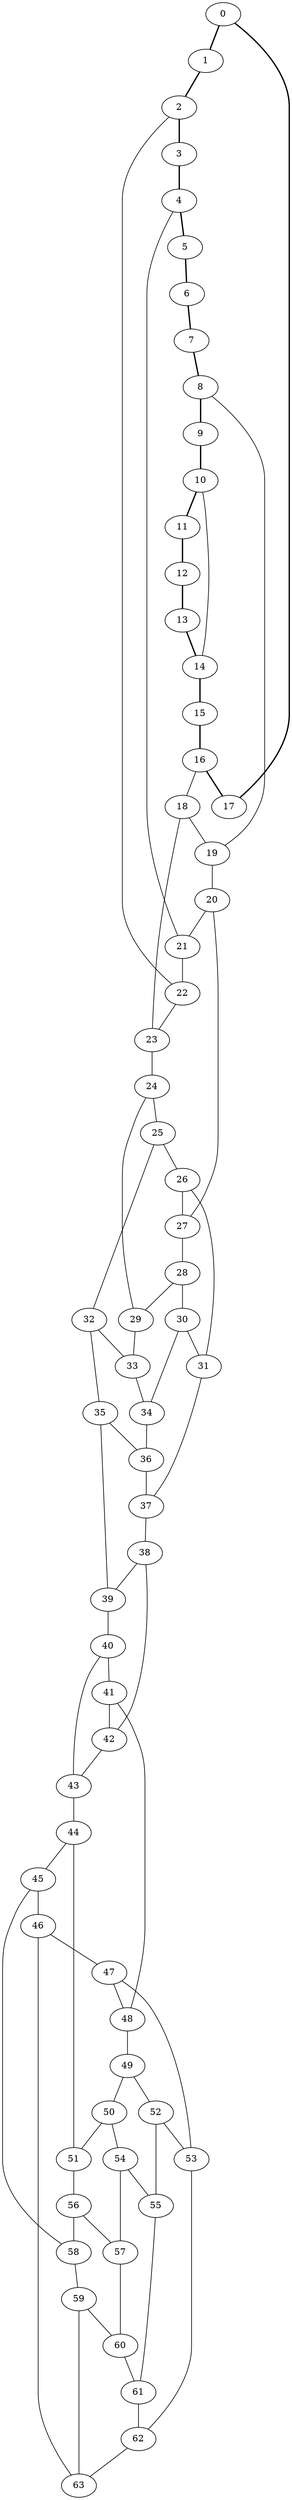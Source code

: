 //Inside of this graph isn't 3-connected
graph G {
0 [ pos = " 18.50,0.00!" ];
0 -- 1[style=bold];
0 -- 17[style=bold];
1 [ pos = " 17.38,6.33!" ];
1 -- 2[style=bold];
2 [ pos = " 14.17,11.89!" ];
2 -- 3[style=bold];
2 -- 22;
3 [ pos = " 9.25,16.02!" ];
3 -- 4[style=bold];
4 [ pos = " 3.21,18.22!" ];
4 -- 5[style=bold];
4 -- 21;
5 [ pos = " -3.21,18.22!" ];
5 -- 6[style=bold];
6 [ pos = " -9.25,16.02!" ];
6 -- 7[style=bold];
7 [ pos = " -14.17,11.89!" ];
7 -- 8[style=bold];
8 [ pos = " -17.38,6.33!" ];
8 -- 9[style=bold];
8 -- 19;
9 [ pos = " -18.50,0.00!" ];
9 -- 10[style=bold];
10 [ pos = " -17.38,-6.33!" ];
10 -- 11[style=bold];
10 -- 14;
11 [ pos = " -14.17,-11.89!" ];
11 -- 12[style=bold];
12 [ pos = " -9.25,-16.02!" ];
12 -- 13[style=bold];
13 [ pos = " -3.21,-18.22!" ];
13 -- 14[style=bold];
14 [ pos = " 3.21,-18.22!" ];
14 -- 15[style=bold];
15 [ pos = " 9.25,-16.02!" ];
15 -- 16[style=bold];
16 [ pos = " 14.17,-11.89!" ];
16 -- 17[style=bold];
16 -- 18;
17 [ pos = " 17.38,-6.33!" ];
18 -- 19;
18 -- 23;
19 -- 20;
20 -- 21;
20 -- 27;
21 -- 22;
22 -- 23;
23 -- 24;
24 -- 25;
24 -- 29;
25 -- 26;
25 -- 32;
26 -- 27;
26 -- 31;
27 -- 28;
28 -- 29;
28 -- 30;
29 -- 33;
30 -- 31;
30 -- 34;
31 -- 37;
32 -- 33;
32 -- 35;
33 -- 34;
34 -- 36;
35 -- 36;
35 -- 39;
36 -- 37;
37 -- 38;
38 -- 39;
38 -- 42;
39 -- 40;
40 -- 41;
40 -- 43;
41 -- 42;
41 -- 48;
42 -- 43;
43 -- 44;
44 -- 45;
44 -- 51;
45 -- 46;
45 -- 58;
46 -- 47;
46 -- 63;
47 -- 48;
47 -- 53;
48 -- 49;
49 -- 50;
49 -- 52;
50 -- 51;
50 -- 54;
51 -- 56;
52 -- 53;
52 -- 55;
53 -- 62;
54 -- 55;
54 -- 57;
55 -- 61;
56 -- 57;
56 -- 58;
57 -- 60;
58 -- 59;
59 -- 60;
59 -- 63;
60 -- 61;
61 -- 62;
62 -- 63;
}

